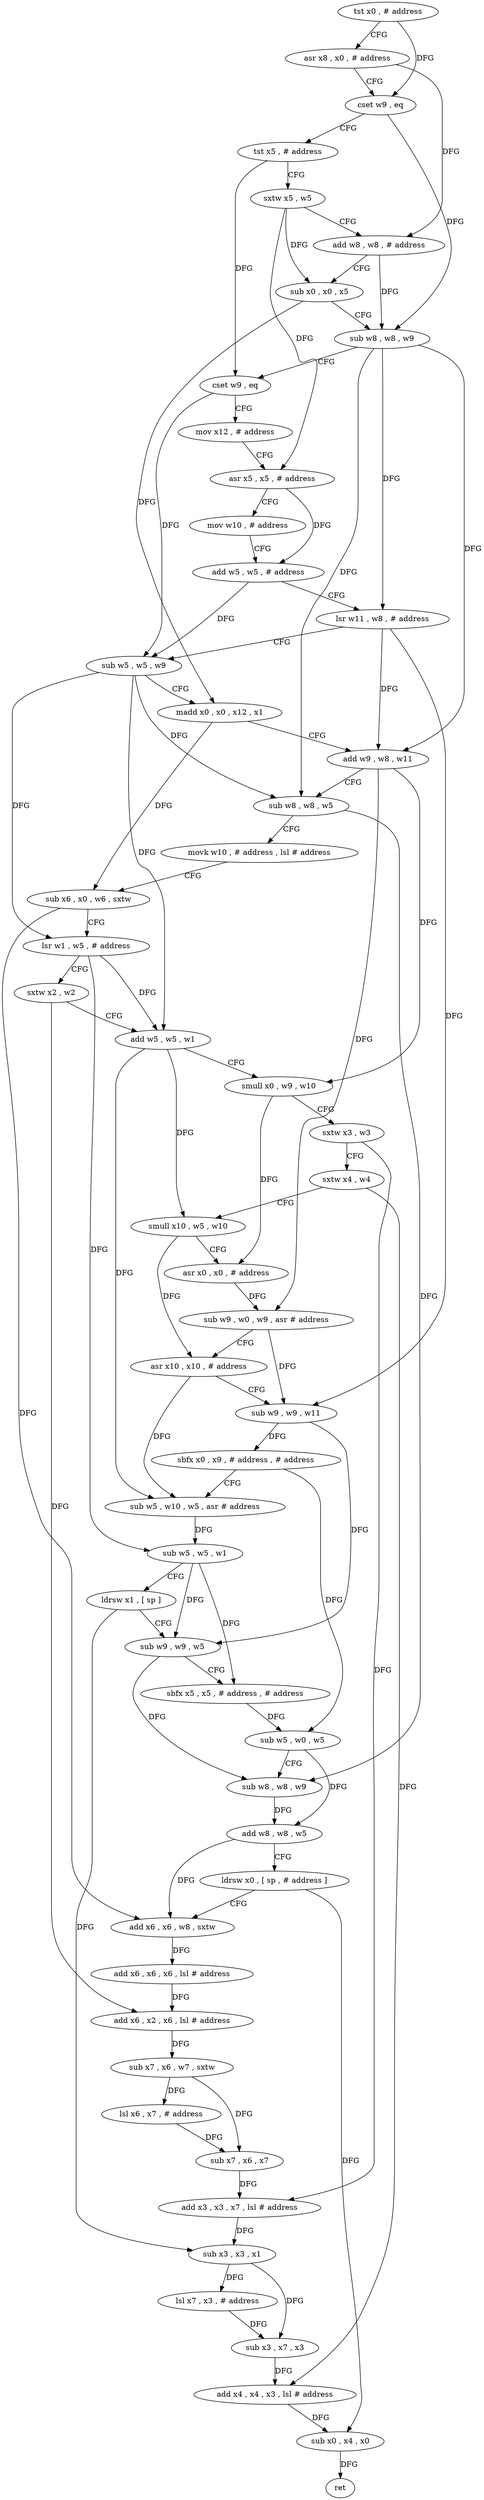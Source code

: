 digraph "func" {
"4387552" [label = "tst x0 , # address" ]
"4387556" [label = "asr x8 , x0 , # address" ]
"4387560" [label = "cset w9 , eq" ]
"4387564" [label = "tst x5 , # address" ]
"4387568" [label = "sxtw x5 , w5" ]
"4387572" [label = "add w8 , w8 , # address" ]
"4387576" [label = "sub x0 , x0 , x5" ]
"4387580" [label = "sub w8 , w8 , w9" ]
"4387584" [label = "cset w9 , eq" ]
"4387588" [label = "mov x12 , # address" ]
"4387592" [label = "asr x5 , x5 , # address" ]
"4387596" [label = "mov w10 , # address" ]
"4387600" [label = "add w5 , w5 , # address" ]
"4387604" [label = "lsr w11 , w8 , # address" ]
"4387608" [label = "sub w5 , w5 , w9" ]
"4387612" [label = "madd x0 , x0 , x12 , x1" ]
"4387616" [label = "add w9 , w8 , w11" ]
"4387620" [label = "sub w8 , w8 , w5" ]
"4387624" [label = "movk w10 , # address , lsl # address" ]
"4387628" [label = "sub x6 , x0 , w6 , sxtw" ]
"4387632" [label = "lsr w1 , w5 , # address" ]
"4387636" [label = "sxtw x2 , w2" ]
"4387640" [label = "add w5 , w5 , w1" ]
"4387644" [label = "smull x0 , w9 , w10" ]
"4387648" [label = "sxtw x3 , w3" ]
"4387652" [label = "sxtw x4 , w4" ]
"4387656" [label = "smull x10 , w5 , w10" ]
"4387660" [label = "asr x0 , x0 , # address" ]
"4387664" [label = "sub w9 , w0 , w9 , asr # address" ]
"4387668" [label = "asr x10 , x10 , # address" ]
"4387672" [label = "sub w9 , w9 , w11" ]
"4387676" [label = "sbfx x0 , x9 , # address , # address" ]
"4387680" [label = "sub w5 , w10 , w5 , asr # address" ]
"4387684" [label = "sub w5 , w5 , w1" ]
"4387688" [label = "ldrsw x1 , [ sp ]" ]
"4387692" [label = "sub w9 , w9 , w5" ]
"4387696" [label = "sbfx x5 , x5 , # address , # address" ]
"4387700" [label = "sub w5 , w0 , w5" ]
"4387704" [label = "sub w8 , w8 , w9" ]
"4387708" [label = "add w8 , w8 , w5" ]
"4387712" [label = "ldrsw x0 , [ sp , # address ]" ]
"4387716" [label = "add x6 , x6 , w8 , sxtw" ]
"4387720" [label = "add x6 , x6 , x6 , lsl # address" ]
"4387724" [label = "add x6 , x2 , x6 , lsl # address" ]
"4387728" [label = "sub x7 , x6 , w7 , sxtw" ]
"4387732" [label = "lsl x6 , x7 , # address" ]
"4387736" [label = "sub x7 , x6 , x7" ]
"4387740" [label = "add x3 , x3 , x7 , lsl # address" ]
"4387744" [label = "sub x3 , x3 , x1" ]
"4387748" [label = "lsl x7 , x3 , # address" ]
"4387752" [label = "sub x3 , x7 , x3" ]
"4387756" [label = "add x4 , x4 , x3 , lsl # address" ]
"4387760" [label = "sub x0 , x4 , x0" ]
"4387764" [label = "ret" ]
"4387552" -> "4387556" [ label = "CFG" ]
"4387552" -> "4387560" [ label = "DFG" ]
"4387556" -> "4387560" [ label = "CFG" ]
"4387556" -> "4387572" [ label = "DFG" ]
"4387560" -> "4387564" [ label = "CFG" ]
"4387560" -> "4387580" [ label = "DFG" ]
"4387564" -> "4387568" [ label = "CFG" ]
"4387564" -> "4387584" [ label = "DFG" ]
"4387568" -> "4387572" [ label = "CFG" ]
"4387568" -> "4387576" [ label = "DFG" ]
"4387568" -> "4387592" [ label = "DFG" ]
"4387572" -> "4387576" [ label = "CFG" ]
"4387572" -> "4387580" [ label = "DFG" ]
"4387576" -> "4387580" [ label = "CFG" ]
"4387576" -> "4387612" [ label = "DFG" ]
"4387580" -> "4387584" [ label = "CFG" ]
"4387580" -> "4387604" [ label = "DFG" ]
"4387580" -> "4387616" [ label = "DFG" ]
"4387580" -> "4387620" [ label = "DFG" ]
"4387584" -> "4387588" [ label = "CFG" ]
"4387584" -> "4387608" [ label = "DFG" ]
"4387588" -> "4387592" [ label = "CFG" ]
"4387592" -> "4387596" [ label = "CFG" ]
"4387592" -> "4387600" [ label = "DFG" ]
"4387596" -> "4387600" [ label = "CFG" ]
"4387600" -> "4387604" [ label = "CFG" ]
"4387600" -> "4387608" [ label = "DFG" ]
"4387604" -> "4387608" [ label = "CFG" ]
"4387604" -> "4387616" [ label = "DFG" ]
"4387604" -> "4387672" [ label = "DFG" ]
"4387608" -> "4387612" [ label = "CFG" ]
"4387608" -> "4387620" [ label = "DFG" ]
"4387608" -> "4387632" [ label = "DFG" ]
"4387608" -> "4387640" [ label = "DFG" ]
"4387612" -> "4387616" [ label = "CFG" ]
"4387612" -> "4387628" [ label = "DFG" ]
"4387616" -> "4387620" [ label = "CFG" ]
"4387616" -> "4387644" [ label = "DFG" ]
"4387616" -> "4387664" [ label = "DFG" ]
"4387620" -> "4387624" [ label = "CFG" ]
"4387620" -> "4387704" [ label = "DFG" ]
"4387624" -> "4387628" [ label = "CFG" ]
"4387628" -> "4387632" [ label = "CFG" ]
"4387628" -> "4387716" [ label = "DFG" ]
"4387632" -> "4387636" [ label = "CFG" ]
"4387632" -> "4387640" [ label = "DFG" ]
"4387632" -> "4387684" [ label = "DFG" ]
"4387636" -> "4387640" [ label = "CFG" ]
"4387636" -> "4387724" [ label = "DFG" ]
"4387640" -> "4387644" [ label = "CFG" ]
"4387640" -> "4387656" [ label = "DFG" ]
"4387640" -> "4387680" [ label = "DFG" ]
"4387644" -> "4387648" [ label = "CFG" ]
"4387644" -> "4387660" [ label = "DFG" ]
"4387648" -> "4387652" [ label = "CFG" ]
"4387648" -> "4387740" [ label = "DFG" ]
"4387652" -> "4387656" [ label = "CFG" ]
"4387652" -> "4387756" [ label = "DFG" ]
"4387656" -> "4387660" [ label = "CFG" ]
"4387656" -> "4387668" [ label = "DFG" ]
"4387660" -> "4387664" [ label = "DFG" ]
"4387664" -> "4387668" [ label = "CFG" ]
"4387664" -> "4387672" [ label = "DFG" ]
"4387668" -> "4387672" [ label = "CFG" ]
"4387668" -> "4387680" [ label = "DFG" ]
"4387672" -> "4387676" [ label = "DFG" ]
"4387672" -> "4387692" [ label = "DFG" ]
"4387676" -> "4387680" [ label = "CFG" ]
"4387676" -> "4387700" [ label = "DFG" ]
"4387680" -> "4387684" [ label = "DFG" ]
"4387684" -> "4387688" [ label = "CFG" ]
"4387684" -> "4387692" [ label = "DFG" ]
"4387684" -> "4387696" [ label = "DFG" ]
"4387688" -> "4387692" [ label = "CFG" ]
"4387688" -> "4387744" [ label = "DFG" ]
"4387692" -> "4387696" [ label = "CFG" ]
"4387692" -> "4387704" [ label = "DFG" ]
"4387696" -> "4387700" [ label = "DFG" ]
"4387700" -> "4387704" [ label = "CFG" ]
"4387700" -> "4387708" [ label = "DFG" ]
"4387704" -> "4387708" [ label = "DFG" ]
"4387708" -> "4387712" [ label = "CFG" ]
"4387708" -> "4387716" [ label = "DFG" ]
"4387712" -> "4387716" [ label = "CFG" ]
"4387712" -> "4387760" [ label = "DFG" ]
"4387716" -> "4387720" [ label = "DFG" ]
"4387720" -> "4387724" [ label = "DFG" ]
"4387724" -> "4387728" [ label = "DFG" ]
"4387728" -> "4387732" [ label = "DFG" ]
"4387728" -> "4387736" [ label = "DFG" ]
"4387732" -> "4387736" [ label = "DFG" ]
"4387736" -> "4387740" [ label = "DFG" ]
"4387740" -> "4387744" [ label = "DFG" ]
"4387744" -> "4387748" [ label = "DFG" ]
"4387744" -> "4387752" [ label = "DFG" ]
"4387748" -> "4387752" [ label = "DFG" ]
"4387752" -> "4387756" [ label = "DFG" ]
"4387756" -> "4387760" [ label = "DFG" ]
"4387760" -> "4387764" [ label = "DFG" ]
}
